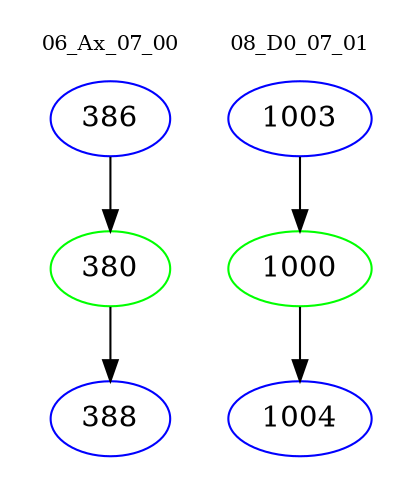 digraph{
subgraph cluster_0 {
color = white
label = "06_Ax_07_00";
fontsize=10;
T0_386 [label="386", color="blue"]
T0_386 -> T0_380 [color="black"]
T0_380 [label="380", color="green"]
T0_380 -> T0_388 [color="black"]
T0_388 [label="388", color="blue"]
}
subgraph cluster_1 {
color = white
label = "08_D0_07_01";
fontsize=10;
T1_1003 [label="1003", color="blue"]
T1_1003 -> T1_1000 [color="black"]
T1_1000 [label="1000", color="green"]
T1_1000 -> T1_1004 [color="black"]
T1_1004 [label="1004", color="blue"]
}
}
